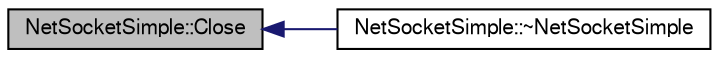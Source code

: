 digraph G
{
  edge [fontname="FreeSans",fontsize="10",labelfontname="FreeSans",labelfontsize="10"];
  node [fontname="FreeSans",fontsize="10",shape=record];
  rankdir=LR;
  Node1 [label="NetSocketSimple::Close",height=0.2,width=0.4,color="black", fillcolor="grey75", style="filled" fontcolor="black"];
  Node1 -> Node2 [dir=back,color="midnightblue",fontsize="10",style="solid"];
  Node2 [label="NetSocketSimple::~NetSocketSimple",height=0.2,width=0.4,color="black", fillcolor="white", style="filled",URL="$class_net_socket_simple.html#a83d123c03cf3727aaf9f99bfe79328bc"];
}
